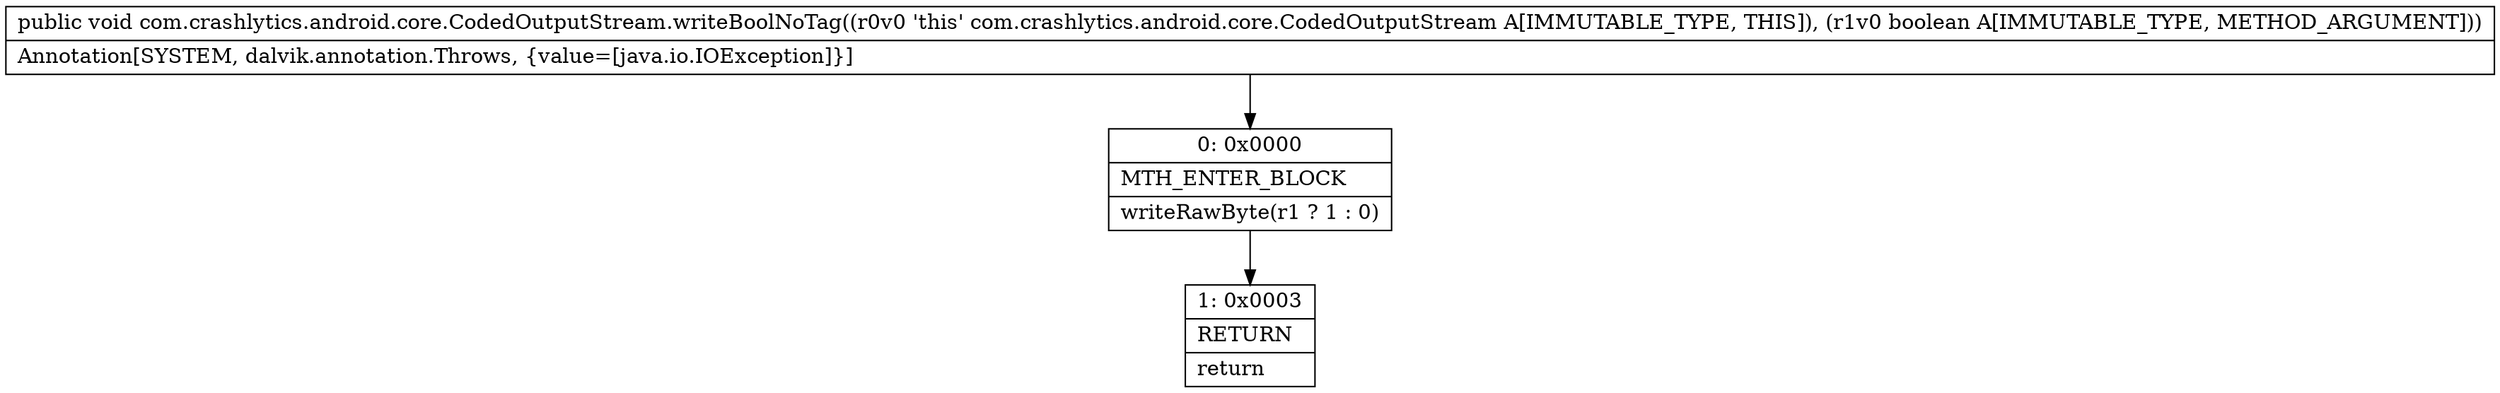 digraph "CFG forcom.crashlytics.android.core.CodedOutputStream.writeBoolNoTag(Z)V" {
Node_0 [shape=record,label="{0\:\ 0x0000|MTH_ENTER_BLOCK\l|writeRawByte(r1 ? 1 : 0)\l}"];
Node_1 [shape=record,label="{1\:\ 0x0003|RETURN\l|return\l}"];
MethodNode[shape=record,label="{public void com.crashlytics.android.core.CodedOutputStream.writeBoolNoTag((r0v0 'this' com.crashlytics.android.core.CodedOutputStream A[IMMUTABLE_TYPE, THIS]), (r1v0 boolean A[IMMUTABLE_TYPE, METHOD_ARGUMENT]))  | Annotation[SYSTEM, dalvik.annotation.Throws, \{value=[java.io.IOException]\}]\l}"];
MethodNode -> Node_0;
Node_0 -> Node_1;
}

